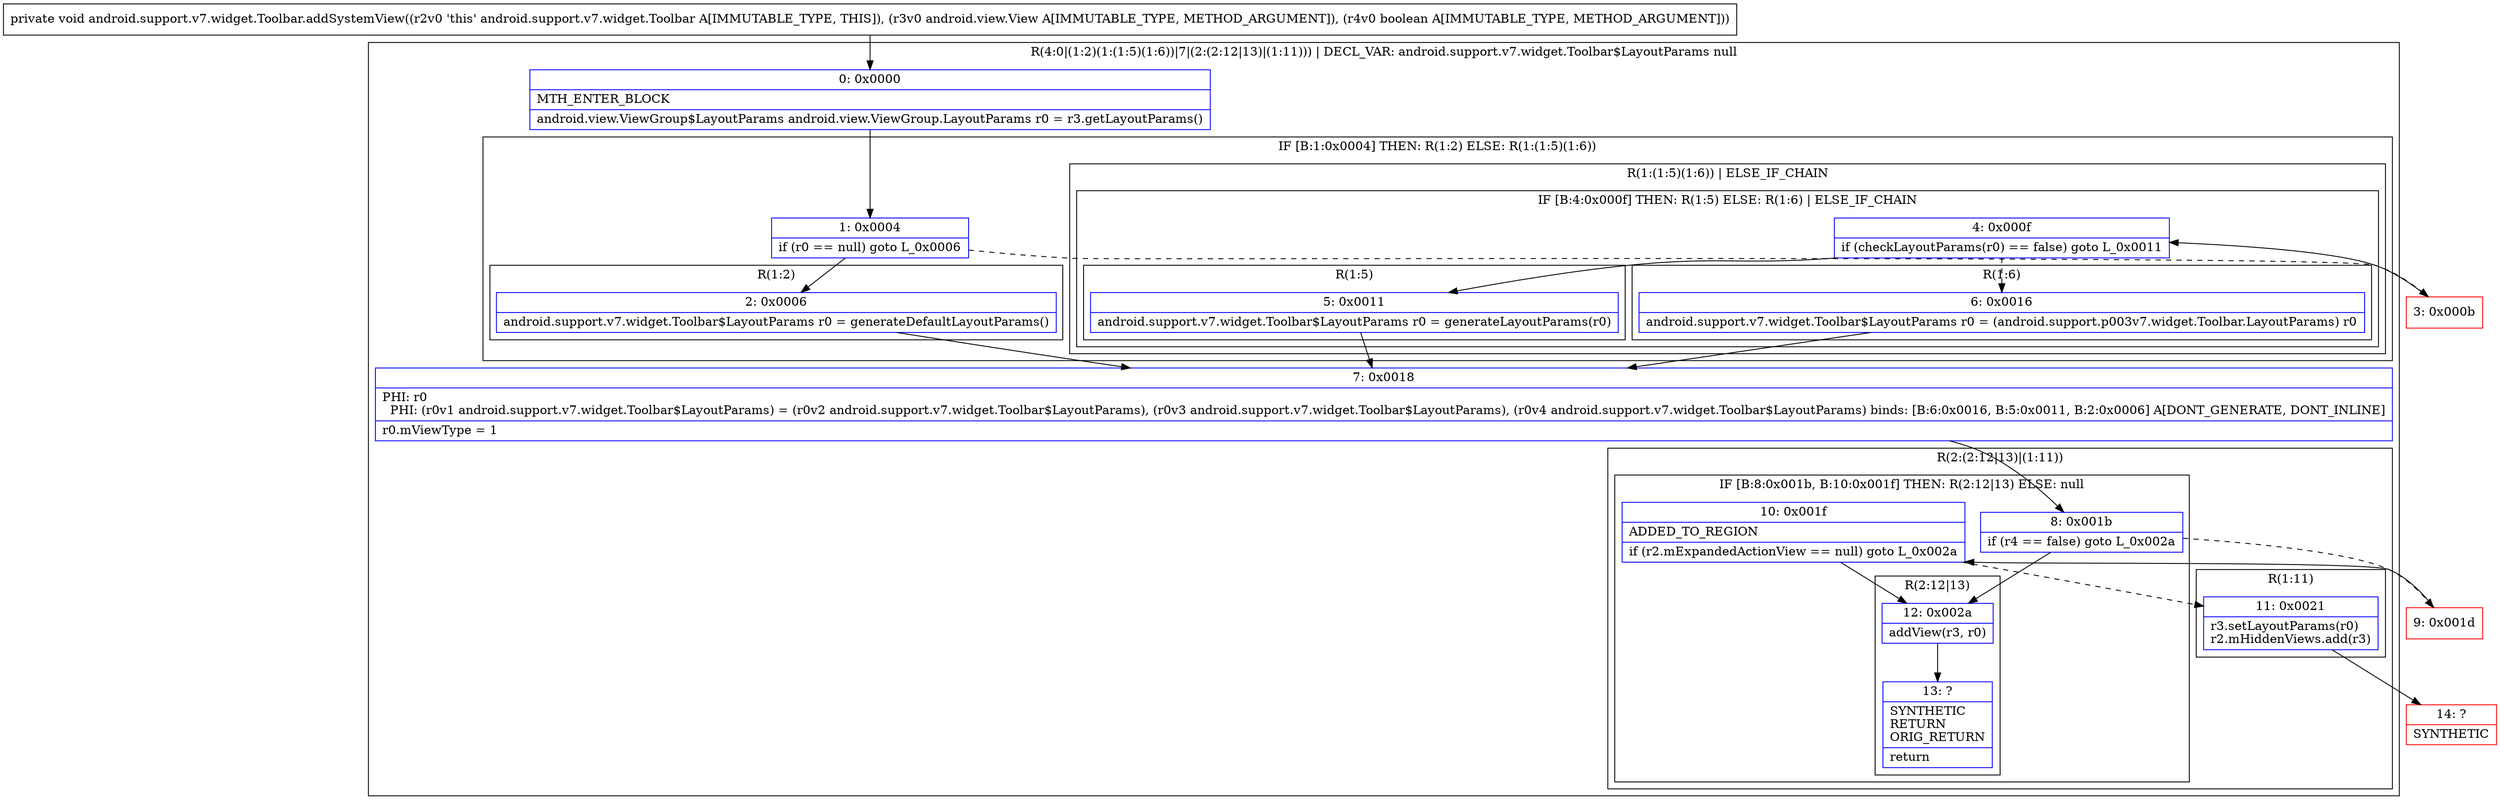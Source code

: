 digraph "CFG forandroid.support.v7.widget.Toolbar.addSystemView(Landroid\/view\/View;Z)V" {
subgraph cluster_Region_423437310 {
label = "R(4:0|(1:2)(1:(1:5)(1:6))|7|(2:(2:12|13)|(1:11))) | DECL_VAR: android.support.v7.widget.Toolbar$LayoutParams null\l";
node [shape=record,color=blue];
Node_0 [shape=record,label="{0\:\ 0x0000|MTH_ENTER_BLOCK\l|android.view.ViewGroup$LayoutParams android.view.ViewGroup.LayoutParams r0 = r3.getLayoutParams()\l}"];
subgraph cluster_IfRegion_1103043322 {
label = "IF [B:1:0x0004] THEN: R(1:2) ELSE: R(1:(1:5)(1:6))";
node [shape=record,color=blue];
Node_1 [shape=record,label="{1\:\ 0x0004|if (r0 == null) goto L_0x0006\l}"];
subgraph cluster_Region_110706072 {
label = "R(1:2)";
node [shape=record,color=blue];
Node_2 [shape=record,label="{2\:\ 0x0006|android.support.v7.widget.Toolbar$LayoutParams r0 = generateDefaultLayoutParams()\l}"];
}
subgraph cluster_Region_1440126583 {
label = "R(1:(1:5)(1:6)) | ELSE_IF_CHAIN\l";
node [shape=record,color=blue];
subgraph cluster_IfRegion_961097990 {
label = "IF [B:4:0x000f] THEN: R(1:5) ELSE: R(1:6) | ELSE_IF_CHAIN\l";
node [shape=record,color=blue];
Node_4 [shape=record,label="{4\:\ 0x000f|if (checkLayoutParams(r0) == false) goto L_0x0011\l}"];
subgraph cluster_Region_1327132831 {
label = "R(1:5)";
node [shape=record,color=blue];
Node_5 [shape=record,label="{5\:\ 0x0011|android.support.v7.widget.Toolbar$LayoutParams r0 = generateLayoutParams(r0)\l}"];
}
subgraph cluster_Region_1070106705 {
label = "R(1:6)";
node [shape=record,color=blue];
Node_6 [shape=record,label="{6\:\ 0x0016|android.support.v7.widget.Toolbar$LayoutParams r0 = (android.support.p003v7.widget.Toolbar.LayoutParams) r0\l}"];
}
}
}
}
Node_7 [shape=record,label="{7\:\ 0x0018|PHI: r0 \l  PHI: (r0v1 android.support.v7.widget.Toolbar$LayoutParams) = (r0v2 android.support.v7.widget.Toolbar$LayoutParams), (r0v3 android.support.v7.widget.Toolbar$LayoutParams), (r0v4 android.support.v7.widget.Toolbar$LayoutParams) binds: [B:6:0x0016, B:5:0x0011, B:2:0x0006] A[DONT_GENERATE, DONT_INLINE]\l|r0.mViewType = 1\l}"];
subgraph cluster_Region_1134453962 {
label = "R(2:(2:12|13)|(1:11))";
node [shape=record,color=blue];
subgraph cluster_IfRegion_1271507290 {
label = "IF [B:8:0x001b, B:10:0x001f] THEN: R(2:12|13) ELSE: null";
node [shape=record,color=blue];
Node_8 [shape=record,label="{8\:\ 0x001b|if (r4 == false) goto L_0x002a\l}"];
Node_10 [shape=record,label="{10\:\ 0x001f|ADDED_TO_REGION\l|if (r2.mExpandedActionView == null) goto L_0x002a\l}"];
subgraph cluster_Region_1690711014 {
label = "R(2:12|13)";
node [shape=record,color=blue];
Node_12 [shape=record,label="{12\:\ 0x002a|addView(r3, r0)\l}"];
Node_13 [shape=record,label="{13\:\ ?|SYNTHETIC\lRETURN\lORIG_RETURN\l|return\l}"];
}
}
subgraph cluster_Region_88237095 {
label = "R(1:11)";
node [shape=record,color=blue];
Node_11 [shape=record,label="{11\:\ 0x0021|r3.setLayoutParams(r0)\lr2.mHiddenViews.add(r3)\l}"];
}
}
}
Node_3 [shape=record,color=red,label="{3\:\ 0x000b}"];
Node_9 [shape=record,color=red,label="{9\:\ 0x001d}"];
Node_14 [shape=record,color=red,label="{14\:\ ?|SYNTHETIC\l}"];
MethodNode[shape=record,label="{private void android.support.v7.widget.Toolbar.addSystemView((r2v0 'this' android.support.v7.widget.Toolbar A[IMMUTABLE_TYPE, THIS]), (r3v0 android.view.View A[IMMUTABLE_TYPE, METHOD_ARGUMENT]), (r4v0 boolean A[IMMUTABLE_TYPE, METHOD_ARGUMENT])) }"];
MethodNode -> Node_0;
Node_0 -> Node_1;
Node_1 -> Node_2;
Node_1 -> Node_3[style=dashed];
Node_2 -> Node_7;
Node_4 -> Node_5;
Node_4 -> Node_6[style=dashed];
Node_5 -> Node_7;
Node_6 -> Node_7;
Node_7 -> Node_8;
Node_8 -> Node_9[style=dashed];
Node_8 -> Node_12;
Node_10 -> Node_11[style=dashed];
Node_10 -> Node_12;
Node_12 -> Node_13;
Node_11 -> Node_14;
Node_3 -> Node_4;
Node_9 -> Node_10;
}

